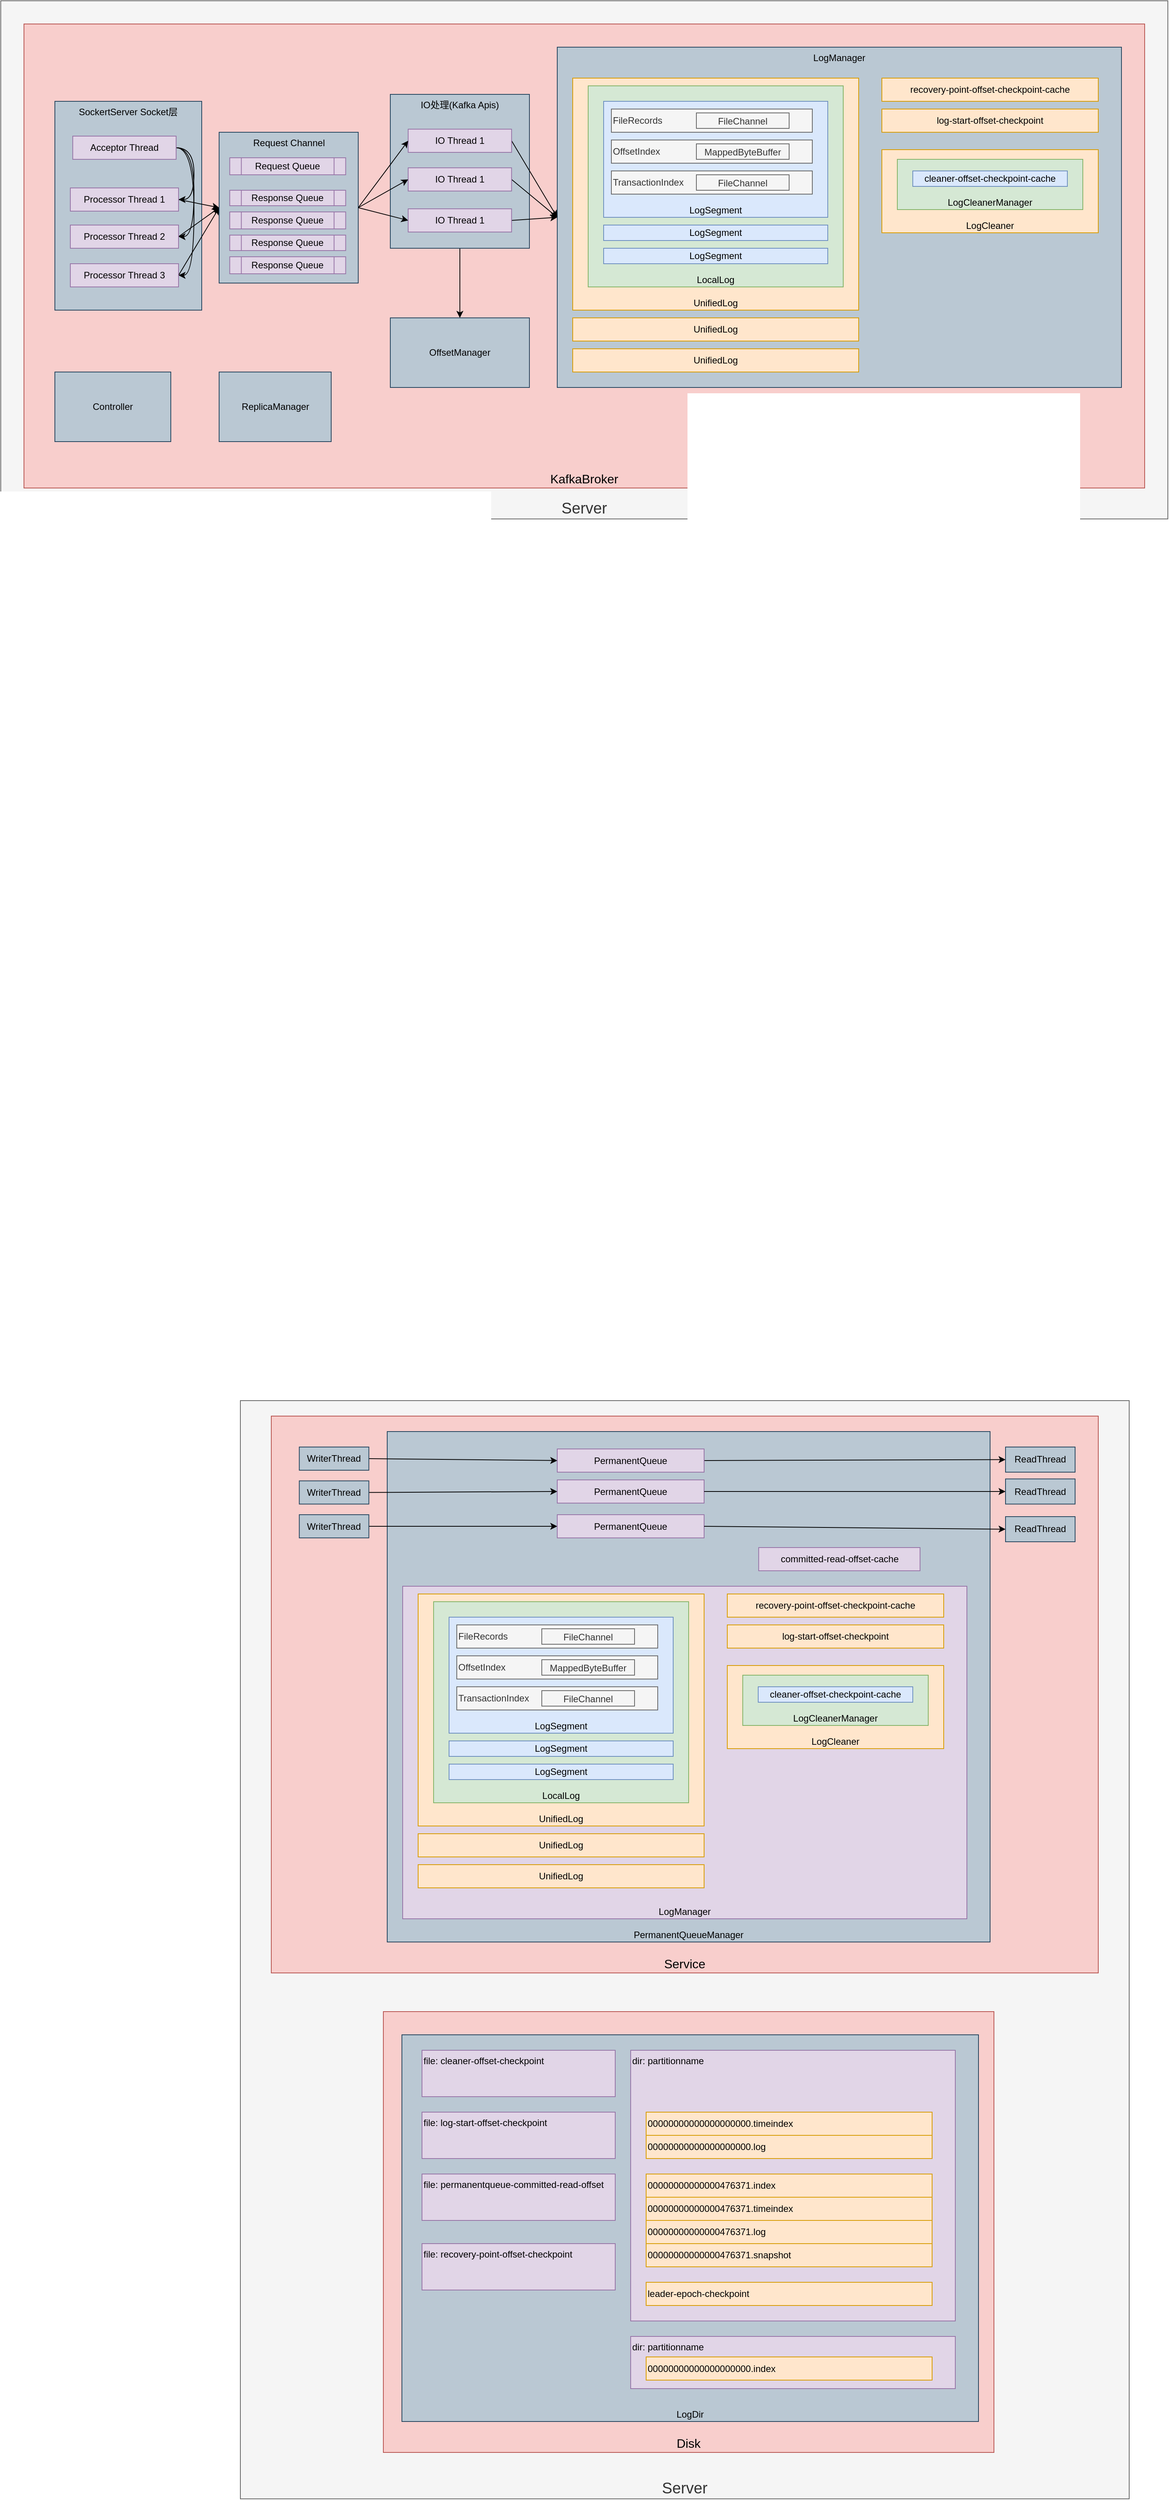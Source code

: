 <mxfile version="20.4.0" type="github">
  <diagram id="ikEMQ3taQZnn_D-MTjAt" name="第 1 页">
    <mxGraphModel dx="3417" dy="3833" grid="1" gridSize="10" guides="1" tooltips="1" connect="1" arrows="1" fold="1" page="1" pageScale="1" pageWidth="827" pageHeight="1169" math="0" shadow="0">
      <root>
        <mxCell id="0" />
        <mxCell id="1" parent="0" />
        <mxCell id="W9ZC-a-q59-rkaMblsp5-1" value="Server" style="rounded=0;whiteSpace=wrap;html=1;verticalAlign=bottom;fillColor=#f5f5f5;fontColor=#333333;strokeColor=#666666;fontSize=20;" vertex="1" parent="1">
          <mxGeometry x="40" y="-110" width="1150" height="1420" as="geometry" />
        </mxCell>
        <mxCell id="W9ZC-a-q59-rkaMblsp5-2" value="Service" style="rounded=0;whiteSpace=wrap;html=1;verticalAlign=bottom;fillColor=#f8cecc;strokeColor=#b85450;fontSize=16;" vertex="1" parent="1">
          <mxGeometry x="80" y="-90" width="1070" height="720" as="geometry" />
        </mxCell>
        <mxCell id="W9ZC-a-q59-rkaMblsp5-23" value="PermanentQueueManager" style="rounded=0;whiteSpace=wrap;html=1;verticalAlign=bottom;fillColor=#bac8d3;strokeColor=#23445d;" vertex="1" parent="1">
          <mxGeometry x="230" y="-70" width="780" height="660" as="geometry" />
        </mxCell>
        <mxCell id="W9ZC-a-q59-rkaMblsp5-3" value="LogManager" style="rounded=0;whiteSpace=wrap;html=1;verticalAlign=bottom;fillColor=#e1d5e7;strokeColor=#9673a6;" vertex="1" parent="1">
          <mxGeometry x="250" y="130" width="730" height="430" as="geometry" />
        </mxCell>
        <mxCell id="W9ZC-a-q59-rkaMblsp5-5" value="UnifiedLog" style="rounded=0;whiteSpace=wrap;html=1;verticalAlign=bottom;fillColor=#ffe6cc;strokeColor=#d79b00;" vertex="1" parent="1">
          <mxGeometry x="270" y="140" width="370" height="300" as="geometry" />
        </mxCell>
        <mxCell id="W9ZC-a-q59-rkaMblsp5-6" value="UnifiedLog" style="rounded=0;whiteSpace=wrap;html=1;verticalAlign=middle;fillColor=#ffe6cc;strokeColor=#d79b00;" vertex="1" parent="1">
          <mxGeometry x="270" y="450" width="370" height="30" as="geometry" />
        </mxCell>
        <mxCell id="W9ZC-a-q59-rkaMblsp5-7" value="UnifiedLog" style="rounded=0;whiteSpace=wrap;html=1;verticalAlign=middle;fillColor=#ffe6cc;strokeColor=#d79b00;" vertex="1" parent="1">
          <mxGeometry x="270" y="490" width="370" height="30" as="geometry" />
        </mxCell>
        <mxCell id="W9ZC-a-q59-rkaMblsp5-8" value="LocalLog" style="rounded=0;whiteSpace=wrap;html=1;verticalAlign=bottom;fillColor=#d5e8d4;strokeColor=#82b366;" vertex="1" parent="1">
          <mxGeometry x="290" y="150" width="330" height="260" as="geometry" />
        </mxCell>
        <mxCell id="W9ZC-a-q59-rkaMblsp5-9" value="LogSegment" style="rounded=0;whiteSpace=wrap;html=1;verticalAlign=bottom;fillColor=#dae8fc;strokeColor=#6c8ebf;" vertex="1" parent="1">
          <mxGeometry x="310" y="170" width="290" height="150" as="geometry" />
        </mxCell>
        <mxCell id="W9ZC-a-q59-rkaMblsp5-10" value="LogSegment" style="rounded=0;whiteSpace=wrap;html=1;verticalAlign=middle;fillColor=#dae8fc;strokeColor=#6c8ebf;" vertex="1" parent="1">
          <mxGeometry x="310" y="330" width="290" height="20" as="geometry" />
        </mxCell>
        <mxCell id="W9ZC-a-q59-rkaMblsp5-11" value="FileRecords" style="rounded=0;whiteSpace=wrap;html=1;verticalAlign=middle;align=left;fillColor=#f5f5f5;fontColor=#333333;strokeColor=#666666;" vertex="1" parent="1">
          <mxGeometry x="320" y="180" width="260" height="30" as="geometry" />
        </mxCell>
        <mxCell id="W9ZC-a-q59-rkaMblsp5-12" value="FileChannel" style="rounded=0;whiteSpace=wrap;html=1;verticalAlign=bottom;fillColor=#f5f5f5;fontColor=#333333;strokeColor=#666666;" vertex="1" parent="1">
          <mxGeometry x="430" y="185" width="120" height="20" as="geometry" />
        </mxCell>
        <mxCell id="W9ZC-a-q59-rkaMblsp5-13" value="OffsetIndex" style="rounded=0;whiteSpace=wrap;html=1;verticalAlign=middle;align=left;fillColor=#f5f5f5;fontColor=#333333;strokeColor=#666666;" vertex="1" parent="1">
          <mxGeometry x="320" y="220" width="260" height="30" as="geometry" />
        </mxCell>
        <mxCell id="W9ZC-a-q59-rkaMblsp5-14" value="MappedByteBuffer" style="rounded=0;whiteSpace=wrap;html=1;verticalAlign=bottom;fillColor=#f5f5f5;fontColor=#333333;strokeColor=#666666;" vertex="1" parent="1">
          <mxGeometry x="430" y="225" width="120" height="20" as="geometry" />
        </mxCell>
        <mxCell id="W9ZC-a-q59-rkaMblsp5-15" value="TransactionIndex" style="rounded=0;whiteSpace=wrap;html=1;verticalAlign=middle;align=left;fillColor=#f5f5f5;fontColor=#333333;strokeColor=#666666;" vertex="1" parent="1">
          <mxGeometry x="320" y="260" width="260" height="30" as="geometry" />
        </mxCell>
        <mxCell id="W9ZC-a-q59-rkaMblsp5-16" value="FileChannel" style="rounded=0;whiteSpace=wrap;html=1;verticalAlign=bottom;fillColor=#f5f5f5;fontColor=#333333;strokeColor=#666666;" vertex="1" parent="1">
          <mxGeometry x="430" y="265" width="120" height="20" as="geometry" />
        </mxCell>
        <mxCell id="W9ZC-a-q59-rkaMblsp5-17" value="LogSegment" style="rounded=0;whiteSpace=wrap;html=1;verticalAlign=middle;fillColor=#dae8fc;strokeColor=#6c8ebf;" vertex="1" parent="1">
          <mxGeometry x="310" y="360" width="290" height="20" as="geometry" />
        </mxCell>
        <mxCell id="W9ZC-a-q59-rkaMblsp5-18" value="recovery-point-offset-checkpoint-cache" style="rounded=0;whiteSpace=wrap;html=1;verticalAlign=middle;fillColor=#ffe6cc;strokeColor=#d79b00;" vertex="1" parent="1">
          <mxGeometry x="670" y="140" width="280" height="30" as="geometry" />
        </mxCell>
        <mxCell id="W9ZC-a-q59-rkaMblsp5-19" value="log-start-offset-checkpoint" style="rounded=0;whiteSpace=wrap;html=1;verticalAlign=middle;fillColor=#ffe6cc;strokeColor=#d79b00;" vertex="1" parent="1">
          <mxGeometry x="670" y="180" width="280" height="30" as="geometry" />
        </mxCell>
        <mxCell id="W9ZC-a-q59-rkaMblsp5-20" value="LogCleaner" style="rounded=0;whiteSpace=wrap;html=1;verticalAlign=bottom;fillColor=#ffe6cc;strokeColor=#d79b00;" vertex="1" parent="1">
          <mxGeometry x="670" y="232.5" width="280" height="107.5" as="geometry" />
        </mxCell>
        <mxCell id="W9ZC-a-q59-rkaMblsp5-21" value="LogCleanerManager" style="rounded=0;whiteSpace=wrap;html=1;verticalAlign=bottom;fillColor=#d5e8d4;strokeColor=#82b366;" vertex="1" parent="1">
          <mxGeometry x="690" y="245" width="240" height="65" as="geometry" />
        </mxCell>
        <mxCell id="W9ZC-a-q59-rkaMblsp5-22" value="cleaner-offset-checkpoint-cache" style="rounded=0;whiteSpace=wrap;html=1;verticalAlign=middle;fillColor=#dae8fc;strokeColor=#6c8ebf;" vertex="1" parent="1">
          <mxGeometry x="710" y="260" width="200" height="20" as="geometry" />
        </mxCell>
        <mxCell id="W9ZC-a-q59-rkaMblsp5-34" style="edgeStyle=none;rounded=0;orthogonalLoop=1;jettySize=auto;html=1;exitX=1;exitY=0.5;exitDx=0;exitDy=0;entryX=0;entryY=0.5;entryDx=0;entryDy=0;" edge="1" parent="1" source="W9ZC-a-q59-rkaMblsp5-25" target="W9ZC-a-q59-rkaMblsp5-31">
          <mxGeometry relative="1" as="geometry" />
        </mxCell>
        <mxCell id="W9ZC-a-q59-rkaMblsp5-25" value="PermanentQueue" style="rounded=0;whiteSpace=wrap;html=1;verticalAlign=middle;fillColor=#e1d5e7;strokeColor=#9673a6;" vertex="1" parent="1">
          <mxGeometry x="450" y="-47.5" width="190" height="30" as="geometry" />
        </mxCell>
        <mxCell id="W9ZC-a-q59-rkaMblsp5-26" value="committed-read-offset-cache" style="rounded=0;whiteSpace=wrap;html=1;verticalAlign=middle;fillColor=#e1d5e7;strokeColor=#9673a6;" vertex="1" parent="1">
          <mxGeometry x="710.63" y="80" width="208.75" height="30" as="geometry" />
        </mxCell>
        <mxCell id="W9ZC-a-q59-rkaMblsp5-28" value="PermanentQueue" style="rounded=0;whiteSpace=wrap;html=1;verticalAlign=middle;fillColor=#e1d5e7;strokeColor=#9673a6;" vertex="1" parent="1">
          <mxGeometry x="450" y="-7.5" width="190" height="30" as="geometry" />
        </mxCell>
        <mxCell id="W9ZC-a-q59-rkaMblsp5-30" value="PermanentQueue" style="rounded=0;whiteSpace=wrap;html=1;verticalAlign=middle;fillColor=#e1d5e7;strokeColor=#9673a6;" vertex="1" parent="1">
          <mxGeometry x="450" y="37.5" width="190" height="30" as="geometry" />
        </mxCell>
        <mxCell id="W9ZC-a-q59-rkaMblsp5-31" value="ReadThread" style="rounded=0;whiteSpace=wrap;html=1;verticalAlign=middle;fillColor=#bac8d3;strokeColor=#23445d;" vertex="1" parent="1">
          <mxGeometry x="1030" y="-50" width="90" height="32.5" as="geometry" />
        </mxCell>
        <mxCell id="W9ZC-a-q59-rkaMblsp5-33" style="rounded=0;orthogonalLoop=1;jettySize=auto;html=1;exitX=1;exitY=0.5;exitDx=0;exitDy=0;entryX=0;entryY=0.5;entryDx=0;entryDy=0;" edge="1" parent="1" source="W9ZC-a-q59-rkaMblsp5-32" target="W9ZC-a-q59-rkaMblsp5-25">
          <mxGeometry relative="1" as="geometry" />
        </mxCell>
        <mxCell id="W9ZC-a-q59-rkaMblsp5-32" value="WriterThread" style="rounded=0;whiteSpace=wrap;html=1;verticalAlign=middle;fillColor=#bac8d3;strokeColor=#23445d;" vertex="1" parent="1">
          <mxGeometry x="116.25" y="-50" width="90" height="30" as="geometry" />
        </mxCell>
        <mxCell id="W9ZC-a-q59-rkaMblsp5-35" style="edgeStyle=none;rounded=0;orthogonalLoop=1;jettySize=auto;html=1;exitX=1;exitY=0.5;exitDx=0;exitDy=0;entryX=0;entryY=0.5;entryDx=0;entryDy=0;" edge="1" parent="1" target="W9ZC-a-q59-rkaMblsp5-36" source="W9ZC-a-q59-rkaMblsp5-28">
          <mxGeometry relative="1" as="geometry">
            <mxPoint x="10" y="447.5" as="sourcePoint" />
          </mxGeometry>
        </mxCell>
        <mxCell id="W9ZC-a-q59-rkaMblsp5-36" value="ReadThread" style="rounded=0;whiteSpace=wrap;html=1;verticalAlign=middle;fillColor=#bac8d3;strokeColor=#23445d;" vertex="1" parent="1">
          <mxGeometry x="1030" y="-8.75" width="90" height="32.5" as="geometry" />
        </mxCell>
        <mxCell id="W9ZC-a-q59-rkaMblsp5-37" style="rounded=0;orthogonalLoop=1;jettySize=auto;html=1;exitX=1;exitY=0.5;exitDx=0;exitDy=0;entryX=0;entryY=0.5;entryDx=0;entryDy=0;" edge="1" parent="1" source="W9ZC-a-q59-rkaMblsp5-38" target="W9ZC-a-q59-rkaMblsp5-28">
          <mxGeometry relative="1" as="geometry">
            <mxPoint x="10" y="432.5" as="targetPoint" />
          </mxGeometry>
        </mxCell>
        <mxCell id="W9ZC-a-q59-rkaMblsp5-38" value="WriterThread" style="rounded=0;whiteSpace=wrap;html=1;verticalAlign=middle;fillColor=#bac8d3;strokeColor=#23445d;" vertex="1" parent="1">
          <mxGeometry x="116.25" y="-6.25" width="90" height="30" as="geometry" />
        </mxCell>
        <mxCell id="W9ZC-a-q59-rkaMblsp5-39" style="edgeStyle=none;rounded=0;orthogonalLoop=1;jettySize=auto;html=1;exitX=1;exitY=0.5;exitDx=0;exitDy=0;entryX=0;entryY=0.5;entryDx=0;entryDy=0;" edge="1" parent="1" target="W9ZC-a-q59-rkaMblsp5-40" source="W9ZC-a-q59-rkaMblsp5-30">
          <mxGeometry relative="1" as="geometry">
            <mxPoint x="10" y="572.5" as="sourcePoint" />
          </mxGeometry>
        </mxCell>
        <mxCell id="W9ZC-a-q59-rkaMblsp5-40" value="ReadThread" style="rounded=0;whiteSpace=wrap;html=1;verticalAlign=middle;fillColor=#bac8d3;strokeColor=#23445d;" vertex="1" parent="1">
          <mxGeometry x="1030" y="40" width="90" height="32.5" as="geometry" />
        </mxCell>
        <mxCell id="W9ZC-a-q59-rkaMblsp5-41" style="rounded=0;orthogonalLoop=1;jettySize=auto;html=1;exitX=1;exitY=0.5;exitDx=0;exitDy=0;entryX=0;entryY=0.5;entryDx=0;entryDy=0;" edge="1" parent="1" source="W9ZC-a-q59-rkaMblsp5-42" target="W9ZC-a-q59-rkaMblsp5-30">
          <mxGeometry relative="1" as="geometry">
            <mxPoint x="450" y="80" as="targetPoint" />
          </mxGeometry>
        </mxCell>
        <mxCell id="W9ZC-a-q59-rkaMblsp5-42" value="WriterThread" style="rounded=0;whiteSpace=wrap;html=1;verticalAlign=middle;fillColor=#bac8d3;strokeColor=#23445d;" vertex="1" parent="1">
          <mxGeometry x="116.25" y="37.5" width="90" height="30" as="geometry" />
        </mxCell>
        <mxCell id="W9ZC-a-q59-rkaMblsp5-43" value="Disk" style="rounded=0;whiteSpace=wrap;html=1;verticalAlign=bottom;fillColor=#f8cecc;strokeColor=#b85450;fontSize=16;" vertex="1" parent="1">
          <mxGeometry x="225" y="680" width="790" height="570" as="geometry" />
        </mxCell>
        <mxCell id="W9ZC-a-q59-rkaMblsp5-44" value="LogDir" style="rounded=0;whiteSpace=wrap;html=1;verticalAlign=bottom;fillColor=#bac8d3;strokeColor=#23445d;" vertex="1" parent="1">
          <mxGeometry x="249" y="710" width="746" height="500" as="geometry" />
        </mxCell>
        <mxCell id="W9ZC-a-q59-rkaMblsp5-45" value="file: cleaner-offset-checkpoint" style="rounded=0;whiteSpace=wrap;html=1;verticalAlign=top;fillColor=#e1d5e7;strokeColor=#9673a6;align=left;" vertex="1" parent="1">
          <mxGeometry x="275" y="730" width="250" height="60" as="geometry" />
        </mxCell>
        <mxCell id="W9ZC-a-q59-rkaMblsp5-46" value="file: log-start-offset-checkpoint" style="rounded=0;whiteSpace=wrap;html=1;verticalAlign=top;fillColor=#e1d5e7;strokeColor=#9673a6;align=left;" vertex="1" parent="1">
          <mxGeometry x="275" y="810" width="250" height="60" as="geometry" />
        </mxCell>
        <mxCell id="W9ZC-a-q59-rkaMblsp5-47" value="file: permanentqueue-committed-read-offset" style="rounded=0;whiteSpace=wrap;html=1;verticalAlign=top;fillColor=#e1d5e7;strokeColor=#9673a6;align=left;" vertex="1" parent="1">
          <mxGeometry x="275" y="890" width="250" height="60" as="geometry" />
        </mxCell>
        <mxCell id="W9ZC-a-q59-rkaMblsp5-48" value="file: recovery-point-offset-checkpoint" style="rounded=0;whiteSpace=wrap;html=1;verticalAlign=top;fillColor=#e1d5e7;strokeColor=#9673a6;align=left;" vertex="1" parent="1">
          <mxGeometry x="275" y="980" width="250" height="60" as="geometry" />
        </mxCell>
        <mxCell id="W9ZC-a-q59-rkaMblsp5-49" value="dir: partitionname" style="rounded=0;whiteSpace=wrap;html=1;verticalAlign=top;fillColor=#e1d5e7;strokeColor=#9673a6;align=left;" vertex="1" parent="1">
          <mxGeometry x="545" y="730" width="420" height="350" as="geometry" />
        </mxCell>
        <mxCell id="W9ZC-a-q59-rkaMblsp5-51" value="00000000000000000000.timeindex" style="rounded=0;whiteSpace=wrap;html=1;verticalAlign=middle;fillColor=#ffe6cc;strokeColor=#d79b00;align=left;" vertex="1" parent="1">
          <mxGeometry x="565" y="810" width="370" height="30" as="geometry" />
        </mxCell>
        <mxCell id="W9ZC-a-q59-rkaMblsp5-52" value="00000000000000000000.log" style="rounded=0;whiteSpace=wrap;html=1;verticalAlign=middle;fillColor=#ffe6cc;strokeColor=#d79b00;align=left;" vertex="1" parent="1">
          <mxGeometry x="565" y="840" width="370" height="30" as="geometry" />
        </mxCell>
        <mxCell id="W9ZC-a-q59-rkaMblsp5-53" value="00000000000000476371.index" style="rounded=0;whiteSpace=wrap;html=1;verticalAlign=middle;fillColor=#ffe6cc;strokeColor=#d79b00;align=left;" vertex="1" parent="1">
          <mxGeometry x="565" y="890" width="370" height="30" as="geometry" />
        </mxCell>
        <mxCell id="W9ZC-a-q59-rkaMblsp5-54" value="00000000000000476371.timeindex" style="rounded=0;whiteSpace=wrap;html=1;verticalAlign=middle;fillColor=#ffe6cc;strokeColor=#d79b00;align=left;" vertex="1" parent="1">
          <mxGeometry x="565" y="920" width="370" height="30" as="geometry" />
        </mxCell>
        <mxCell id="W9ZC-a-q59-rkaMblsp5-55" value="00000000000000476371.log" style="rounded=0;whiteSpace=wrap;html=1;verticalAlign=middle;fillColor=#ffe6cc;strokeColor=#d79b00;align=left;" vertex="1" parent="1">
          <mxGeometry x="565" y="950" width="370" height="30" as="geometry" />
        </mxCell>
        <mxCell id="W9ZC-a-q59-rkaMblsp5-56" value="00000000000000476371.snapshot" style="rounded=0;whiteSpace=wrap;html=1;verticalAlign=middle;fillColor=#ffe6cc;strokeColor=#d79b00;align=left;" vertex="1" parent="1">
          <mxGeometry x="565" y="980" width="370" height="30" as="geometry" />
        </mxCell>
        <mxCell id="W9ZC-a-q59-rkaMblsp5-57" value="dir: partitionname" style="rounded=0;whiteSpace=wrap;html=1;verticalAlign=top;fillColor=#e1d5e7;strokeColor=#9673a6;align=left;" vertex="1" parent="1">
          <mxGeometry x="545" y="1100" width="420" height="67.5" as="geometry" />
        </mxCell>
        <mxCell id="W9ZC-a-q59-rkaMblsp5-50" value="00000000000000000000.index" style="rounded=0;whiteSpace=wrap;html=1;verticalAlign=middle;fillColor=#ffe6cc;strokeColor=#d79b00;align=left;" vertex="1" parent="1">
          <mxGeometry x="565" y="1126.5" width="370" height="30" as="geometry" />
        </mxCell>
        <mxCell id="W9ZC-a-q59-rkaMblsp5-58" value="leader-epoch-checkpoint" style="rounded=0;whiteSpace=wrap;html=1;verticalAlign=middle;fillColor=#ffe6cc;strokeColor=#d79b00;align=left;" vertex="1" parent="1">
          <mxGeometry x="565" y="1030" width="370" height="30" as="geometry" />
        </mxCell>
        <mxCell id="W9ZC-a-q59-rkaMblsp5-59" value="Server" style="rounded=0;whiteSpace=wrap;html=1;verticalAlign=bottom;fillColor=#f5f5f5;fontColor=#333333;strokeColor=#666666;fontSize=20;" vertex="1" parent="1">
          <mxGeometry x="-270" y="-1920" width="1510" height="670" as="geometry" />
        </mxCell>
        <mxCell id="W9ZC-a-q59-rkaMblsp5-60" value="KafkaBroker" style="rounded=0;whiteSpace=wrap;html=1;verticalAlign=bottom;fillColor=#f8cecc;strokeColor=#b85450;fontSize=16;" vertex="1" parent="1">
          <mxGeometry x="-240" y="-1890" width="1450" height="600" as="geometry" />
        </mxCell>
        <mxCell id="W9ZC-a-q59-rkaMblsp5-62" value="LogManager" style="rounded=0;whiteSpace=wrap;html=1;verticalAlign=top;fillColor=#bac8d3;strokeColor=#23445d;" vertex="1" parent="1">
          <mxGeometry x="450" y="-1860" width="730" height="440" as="geometry" />
        </mxCell>
        <mxCell id="W9ZC-a-q59-rkaMblsp5-63" value="UnifiedLog" style="rounded=0;whiteSpace=wrap;html=1;verticalAlign=bottom;fillColor=#ffe6cc;strokeColor=#d79b00;" vertex="1" parent="1">
          <mxGeometry x="470" y="-1820" width="370" height="300" as="geometry" />
        </mxCell>
        <mxCell id="W9ZC-a-q59-rkaMblsp5-64" value="UnifiedLog" style="rounded=0;whiteSpace=wrap;html=1;verticalAlign=middle;fillColor=#ffe6cc;strokeColor=#d79b00;" vertex="1" parent="1">
          <mxGeometry x="470" y="-1510" width="370" height="30" as="geometry" />
        </mxCell>
        <mxCell id="W9ZC-a-q59-rkaMblsp5-65" value="UnifiedLog" style="rounded=0;whiteSpace=wrap;html=1;verticalAlign=middle;fillColor=#ffe6cc;strokeColor=#d79b00;" vertex="1" parent="1">
          <mxGeometry x="470" y="-1470" width="370" height="30" as="geometry" />
        </mxCell>
        <mxCell id="W9ZC-a-q59-rkaMblsp5-66" value="LocalLog" style="rounded=0;whiteSpace=wrap;html=1;verticalAlign=bottom;fillColor=#d5e8d4;strokeColor=#82b366;" vertex="1" parent="1">
          <mxGeometry x="490" y="-1810" width="330" height="260" as="geometry" />
        </mxCell>
        <mxCell id="W9ZC-a-q59-rkaMblsp5-67" value="LogSegment" style="rounded=0;whiteSpace=wrap;html=1;verticalAlign=bottom;fillColor=#dae8fc;strokeColor=#6c8ebf;" vertex="1" parent="1">
          <mxGeometry x="510" y="-1790" width="290" height="150" as="geometry" />
        </mxCell>
        <mxCell id="W9ZC-a-q59-rkaMblsp5-68" value="LogSegment" style="rounded=0;whiteSpace=wrap;html=1;verticalAlign=middle;fillColor=#dae8fc;strokeColor=#6c8ebf;" vertex="1" parent="1">
          <mxGeometry x="510" y="-1630" width="290" height="20" as="geometry" />
        </mxCell>
        <mxCell id="W9ZC-a-q59-rkaMblsp5-69" value="FileRecords" style="rounded=0;whiteSpace=wrap;html=1;verticalAlign=middle;align=left;fillColor=#f5f5f5;fontColor=#333333;strokeColor=#666666;" vertex="1" parent="1">
          <mxGeometry x="520" y="-1780" width="260" height="30" as="geometry" />
        </mxCell>
        <mxCell id="W9ZC-a-q59-rkaMblsp5-70" value="FileChannel" style="rounded=0;whiteSpace=wrap;html=1;verticalAlign=bottom;fillColor=#f5f5f5;fontColor=#333333;strokeColor=#666666;" vertex="1" parent="1">
          <mxGeometry x="630" y="-1775" width="120" height="20" as="geometry" />
        </mxCell>
        <mxCell id="W9ZC-a-q59-rkaMblsp5-71" value="OffsetIndex" style="rounded=0;whiteSpace=wrap;html=1;verticalAlign=middle;align=left;fillColor=#f5f5f5;fontColor=#333333;strokeColor=#666666;" vertex="1" parent="1">
          <mxGeometry x="520" y="-1740" width="260" height="30" as="geometry" />
        </mxCell>
        <mxCell id="W9ZC-a-q59-rkaMblsp5-72" value="MappedByteBuffer" style="rounded=0;whiteSpace=wrap;html=1;verticalAlign=bottom;fillColor=#f5f5f5;fontColor=#333333;strokeColor=#666666;" vertex="1" parent="1">
          <mxGeometry x="630" y="-1735" width="120" height="20" as="geometry" />
        </mxCell>
        <mxCell id="W9ZC-a-q59-rkaMblsp5-73" value="TransactionIndex" style="rounded=0;whiteSpace=wrap;html=1;verticalAlign=middle;align=left;fillColor=#f5f5f5;fontColor=#333333;strokeColor=#666666;" vertex="1" parent="1">
          <mxGeometry x="520" y="-1700" width="260" height="30" as="geometry" />
        </mxCell>
        <mxCell id="W9ZC-a-q59-rkaMblsp5-74" value="FileChannel" style="rounded=0;whiteSpace=wrap;html=1;verticalAlign=bottom;fillColor=#f5f5f5;fontColor=#333333;strokeColor=#666666;" vertex="1" parent="1">
          <mxGeometry x="630" y="-1695" width="120" height="20" as="geometry" />
        </mxCell>
        <mxCell id="W9ZC-a-q59-rkaMblsp5-75" value="LogSegment" style="rounded=0;whiteSpace=wrap;html=1;verticalAlign=middle;fillColor=#dae8fc;strokeColor=#6c8ebf;" vertex="1" parent="1">
          <mxGeometry x="510" y="-1600" width="290" height="20" as="geometry" />
        </mxCell>
        <mxCell id="W9ZC-a-q59-rkaMblsp5-76" value="recovery-point-offset-checkpoint-cache" style="rounded=0;whiteSpace=wrap;html=1;verticalAlign=middle;fillColor=#ffe6cc;strokeColor=#d79b00;" vertex="1" parent="1">
          <mxGeometry x="870" y="-1820" width="280" height="30" as="geometry" />
        </mxCell>
        <mxCell id="W9ZC-a-q59-rkaMblsp5-77" value="log-start-offset-checkpoint" style="rounded=0;whiteSpace=wrap;html=1;verticalAlign=middle;fillColor=#ffe6cc;strokeColor=#d79b00;" vertex="1" parent="1">
          <mxGeometry x="870" y="-1780" width="280" height="30" as="geometry" />
        </mxCell>
        <mxCell id="W9ZC-a-q59-rkaMblsp5-78" value="LogCleaner" style="rounded=0;whiteSpace=wrap;html=1;verticalAlign=bottom;fillColor=#ffe6cc;strokeColor=#d79b00;" vertex="1" parent="1">
          <mxGeometry x="870" y="-1727.5" width="280" height="107.5" as="geometry" />
        </mxCell>
        <mxCell id="W9ZC-a-q59-rkaMblsp5-79" value="LogCleanerManager" style="rounded=0;whiteSpace=wrap;html=1;verticalAlign=bottom;fillColor=#d5e8d4;strokeColor=#82b366;" vertex="1" parent="1">
          <mxGeometry x="890" y="-1715" width="240" height="65" as="geometry" />
        </mxCell>
        <mxCell id="W9ZC-a-q59-rkaMblsp5-80" value="cleaner-offset-checkpoint-cache" style="rounded=0;whiteSpace=wrap;html=1;verticalAlign=middle;fillColor=#dae8fc;strokeColor=#6c8ebf;" vertex="1" parent="1">
          <mxGeometry x="910" y="-1700" width="200" height="20" as="geometry" />
        </mxCell>
        <mxCell id="W9ZC-a-q59-rkaMblsp5-117" value="SockertServer Socket层" style="rounded=0;whiteSpace=wrap;html=1;verticalAlign=top;fillColor=#bac8d3;strokeColor=#23445d;" vertex="1" parent="1">
          <mxGeometry x="-200" y="-1790" width="190" height="270" as="geometry" />
        </mxCell>
        <mxCell id="W9ZC-a-q59-rkaMblsp5-127" style="edgeStyle=orthogonalEdgeStyle;rounded=0;orthogonalLoop=1;jettySize=auto;html=1;exitX=1;exitY=0.5;exitDx=0;exitDy=0;entryX=1;entryY=0.5;entryDx=0;entryDy=0;curved=1;" edge="1" parent="1" source="W9ZC-a-q59-rkaMblsp5-118" target="W9ZC-a-q59-rkaMblsp5-119">
          <mxGeometry relative="1" as="geometry" />
        </mxCell>
        <mxCell id="W9ZC-a-q59-rkaMblsp5-128" style="edgeStyle=orthogonalEdgeStyle;curved=1;rounded=0;orthogonalLoop=1;jettySize=auto;html=1;exitX=1;exitY=0.5;exitDx=0;exitDy=0;entryX=1;entryY=0.5;entryDx=0;entryDy=0;" edge="1" parent="1" source="W9ZC-a-q59-rkaMblsp5-118" target="W9ZC-a-q59-rkaMblsp5-120">
          <mxGeometry relative="1" as="geometry" />
        </mxCell>
        <mxCell id="W9ZC-a-q59-rkaMblsp5-129" style="edgeStyle=orthogonalEdgeStyle;curved=1;rounded=0;orthogonalLoop=1;jettySize=auto;html=1;exitX=1;exitY=0.5;exitDx=0;exitDy=0;entryX=1;entryY=0.5;entryDx=0;entryDy=0;" edge="1" parent="1" source="W9ZC-a-q59-rkaMblsp5-118" target="W9ZC-a-q59-rkaMblsp5-121">
          <mxGeometry relative="1" as="geometry" />
        </mxCell>
        <mxCell id="W9ZC-a-q59-rkaMblsp5-118" value="Acceptor Thread" style="rounded=0;whiteSpace=wrap;html=1;verticalAlign=middle;fillColor=#e1d5e7;strokeColor=#9673a6;" vertex="1" parent="1">
          <mxGeometry x="-176.87" y="-1745" width="133.75" height="30" as="geometry" />
        </mxCell>
        <mxCell id="W9ZC-a-q59-rkaMblsp5-130" style="rounded=0;orthogonalLoop=1;jettySize=auto;html=1;exitX=1;exitY=0.5;exitDx=0;exitDy=0;entryX=0;entryY=0.5;entryDx=0;entryDy=0;" edge="1" parent="1" source="W9ZC-a-q59-rkaMblsp5-119" target="W9ZC-a-q59-rkaMblsp5-122">
          <mxGeometry relative="1" as="geometry" />
        </mxCell>
        <mxCell id="W9ZC-a-q59-rkaMblsp5-119" value="Processor Thread 1" style="rounded=0;whiteSpace=wrap;html=1;verticalAlign=middle;fillColor=#e1d5e7;strokeColor=#9673a6;" vertex="1" parent="1">
          <mxGeometry x="-180" y="-1678" width="140" height="30" as="geometry" />
        </mxCell>
        <mxCell id="W9ZC-a-q59-rkaMblsp5-132" style="edgeStyle=none;rounded=0;orthogonalLoop=1;jettySize=auto;html=1;exitX=1;exitY=0.5;exitDx=0;exitDy=0;entryX=0;entryY=0.5;entryDx=0;entryDy=0;" edge="1" parent="1" source="W9ZC-a-q59-rkaMblsp5-120" target="W9ZC-a-q59-rkaMblsp5-122">
          <mxGeometry relative="1" as="geometry" />
        </mxCell>
        <mxCell id="W9ZC-a-q59-rkaMblsp5-120" value="Processor Thread 2" style="rounded=0;whiteSpace=wrap;html=1;verticalAlign=middle;fillColor=#e1d5e7;strokeColor=#9673a6;" vertex="1" parent="1">
          <mxGeometry x="-180" y="-1630" width="140" height="30" as="geometry" />
        </mxCell>
        <mxCell id="W9ZC-a-q59-rkaMblsp5-133" style="edgeStyle=none;rounded=0;orthogonalLoop=1;jettySize=auto;html=1;exitX=1;exitY=0.5;exitDx=0;exitDy=0;entryX=0;entryY=0.5;entryDx=0;entryDy=0;" edge="1" parent="1" source="W9ZC-a-q59-rkaMblsp5-121" target="W9ZC-a-q59-rkaMblsp5-122">
          <mxGeometry relative="1" as="geometry" />
        </mxCell>
        <mxCell id="W9ZC-a-q59-rkaMblsp5-121" value="Processor Thread 3" style="rounded=0;whiteSpace=wrap;html=1;verticalAlign=middle;fillColor=#e1d5e7;strokeColor=#9673a6;" vertex="1" parent="1">
          <mxGeometry x="-180" y="-1580" width="140" height="30" as="geometry" />
        </mxCell>
        <mxCell id="W9ZC-a-q59-rkaMblsp5-122" value="Request Channel" style="rounded=0;whiteSpace=wrap;html=1;verticalAlign=top;fillColor=#bac8d3;strokeColor=#23445d;" vertex="1" parent="1">
          <mxGeometry x="12.5" y="-1750" width="180" height="195" as="geometry" />
        </mxCell>
        <mxCell id="W9ZC-a-q59-rkaMblsp5-125" value="Request Queue" style="shape=process;whiteSpace=wrap;html=1;backgroundOutline=1;fillColor=#e1d5e7;strokeColor=#9673a6;" vertex="1" parent="1">
          <mxGeometry x="26.25" y="-1717" width="150" height="22" as="geometry" />
        </mxCell>
        <mxCell id="W9ZC-a-q59-rkaMblsp5-126" value="Response Queue" style="shape=process;whiteSpace=wrap;html=1;backgroundOutline=1;fillColor=#e1d5e7;strokeColor=#9673a6;" vertex="1" parent="1">
          <mxGeometry x="26.25" y="-1675" width="150" height="20" as="geometry" />
        </mxCell>
        <mxCell id="W9ZC-a-q59-rkaMblsp5-159" value="" style="edgeStyle=none;rounded=0;orthogonalLoop=1;jettySize=auto;html=1;fontSize=16;" edge="1" parent="1" source="W9ZC-a-q59-rkaMblsp5-134" target="W9ZC-a-q59-rkaMblsp5-158">
          <mxGeometry relative="1" as="geometry" />
        </mxCell>
        <mxCell id="W9ZC-a-q59-rkaMblsp5-134" value="IO处理(Kafka Apis)" style="rounded=0;whiteSpace=wrap;html=1;verticalAlign=top;fillColor=#bac8d3;strokeColor=#23445d;" vertex="1" parent="1">
          <mxGeometry x="234" y="-1799" width="180" height="199" as="geometry" />
        </mxCell>
        <mxCell id="W9ZC-a-q59-rkaMblsp5-147" style="edgeStyle=none;rounded=0;orthogonalLoop=1;jettySize=auto;html=1;exitX=1;exitY=0.5;exitDx=0;exitDy=0;entryX=0;entryY=0.5;entryDx=0;entryDy=0;" edge="1" parent="1" source="W9ZC-a-q59-rkaMblsp5-138" target="W9ZC-a-q59-rkaMblsp5-62">
          <mxGeometry relative="1" as="geometry" />
        </mxCell>
        <mxCell id="W9ZC-a-q59-rkaMblsp5-138" value="IO Thread 1" style="rounded=0;whiteSpace=wrap;html=1;verticalAlign=middle;fillColor=#e1d5e7;strokeColor=#9673a6;" vertex="1" parent="1">
          <mxGeometry x="257.13" y="-1754" width="133.75" height="30" as="geometry" />
        </mxCell>
        <mxCell id="W9ZC-a-q59-rkaMblsp5-148" style="edgeStyle=none;rounded=0;orthogonalLoop=1;jettySize=auto;html=1;exitX=1;exitY=0.5;exitDx=0;exitDy=0;entryX=0;entryY=0.5;entryDx=0;entryDy=0;" edge="1" parent="1" source="W9ZC-a-q59-rkaMblsp5-142" target="W9ZC-a-q59-rkaMblsp5-62">
          <mxGeometry relative="1" as="geometry" />
        </mxCell>
        <mxCell id="W9ZC-a-q59-rkaMblsp5-142" value="IO Thread 1" style="rounded=0;whiteSpace=wrap;html=1;verticalAlign=middle;fillColor=#e1d5e7;strokeColor=#9673a6;" vertex="1" parent="1">
          <mxGeometry x="257.12" y="-1704" width="133.75" height="30" as="geometry" />
        </mxCell>
        <mxCell id="W9ZC-a-q59-rkaMblsp5-149" style="edgeStyle=none;rounded=0;orthogonalLoop=1;jettySize=auto;html=1;exitX=1;exitY=0.5;exitDx=0;exitDy=0;entryX=0;entryY=0.5;entryDx=0;entryDy=0;" edge="1" parent="1" source="W9ZC-a-q59-rkaMblsp5-143" target="W9ZC-a-q59-rkaMblsp5-62">
          <mxGeometry relative="1" as="geometry" />
        </mxCell>
        <mxCell id="W9ZC-a-q59-rkaMblsp5-143" value="IO Thread 1" style="rounded=0;whiteSpace=wrap;html=1;verticalAlign=middle;fillColor=#e1d5e7;strokeColor=#9673a6;" vertex="1" parent="1">
          <mxGeometry x="257.12" y="-1651" width="133.75" height="30" as="geometry" />
        </mxCell>
        <mxCell id="W9ZC-a-q59-rkaMblsp5-144" style="edgeStyle=none;rounded=0;orthogonalLoop=1;jettySize=auto;html=1;exitX=1;exitY=0.5;exitDx=0;exitDy=0;entryX=0;entryY=0.5;entryDx=0;entryDy=0;" edge="1" parent="1" source="W9ZC-a-q59-rkaMblsp5-122" target="W9ZC-a-q59-rkaMblsp5-138">
          <mxGeometry relative="1" as="geometry" />
        </mxCell>
        <mxCell id="W9ZC-a-q59-rkaMblsp5-145" style="edgeStyle=none;rounded=0;orthogonalLoop=1;jettySize=auto;html=1;exitX=1;exitY=0.5;exitDx=0;exitDy=0;entryX=0;entryY=0.5;entryDx=0;entryDy=0;" edge="1" parent="1" source="W9ZC-a-q59-rkaMblsp5-122" target="W9ZC-a-q59-rkaMblsp5-142">
          <mxGeometry relative="1" as="geometry" />
        </mxCell>
        <mxCell id="W9ZC-a-q59-rkaMblsp5-146" style="edgeStyle=none;rounded=0;orthogonalLoop=1;jettySize=auto;html=1;exitX=1;exitY=0.5;exitDx=0;exitDy=0;entryX=0;entryY=0.5;entryDx=0;entryDy=0;" edge="1" parent="1" source="W9ZC-a-q59-rkaMblsp5-122" target="W9ZC-a-q59-rkaMblsp5-143">
          <mxGeometry relative="1" as="geometry" />
        </mxCell>
        <mxCell id="W9ZC-a-q59-rkaMblsp5-150" value="ReplicaManager" style="rounded=0;whiteSpace=wrap;html=1;verticalAlign=middle;fillColor=#bac8d3;strokeColor=#23445d;" vertex="1" parent="1">
          <mxGeometry x="12.5" y="-1440" width="145" height="90" as="geometry" />
        </mxCell>
        <mxCell id="W9ZC-a-q59-rkaMblsp5-154" value="Response Queue" style="shape=process;whiteSpace=wrap;html=1;backgroundOutline=1;fillColor=#e1d5e7;strokeColor=#9673a6;" vertex="1" parent="1">
          <mxGeometry x="26.25" y="-1647" width="150" height="22" as="geometry" />
        </mxCell>
        <mxCell id="W9ZC-a-q59-rkaMblsp5-155" value="Response Queue" style="shape=process;whiteSpace=wrap;html=1;backgroundOutline=1;fillColor=#e1d5e7;strokeColor=#9673a6;" vertex="1" parent="1">
          <mxGeometry x="26.25" y="-1617" width="150" height="20" as="geometry" />
        </mxCell>
        <mxCell id="W9ZC-a-q59-rkaMblsp5-156" value="Response Queue" style="shape=process;whiteSpace=wrap;html=1;backgroundOutline=1;fillColor=#e1d5e7;strokeColor=#9673a6;" vertex="1" parent="1">
          <mxGeometry x="26.25" y="-1589" width="150" height="22" as="geometry" />
        </mxCell>
        <mxCell id="W9ZC-a-q59-rkaMblsp5-157" value="Controller" style="rounded=0;whiteSpace=wrap;html=1;verticalAlign=middle;fillColor=#bac8d3;strokeColor=#23445d;" vertex="1" parent="1">
          <mxGeometry x="-200" y="-1440" width="150" height="90" as="geometry" />
        </mxCell>
        <mxCell id="W9ZC-a-q59-rkaMblsp5-158" value="OffsetManager" style="rounded=0;whiteSpace=wrap;html=1;verticalAlign=middle;fillColor=#bac8d3;strokeColor=#23445d;" vertex="1" parent="1">
          <mxGeometry x="234" y="-1510" width="180" height="90" as="geometry" />
        </mxCell>
      </root>
    </mxGraphModel>
  </diagram>
</mxfile>
